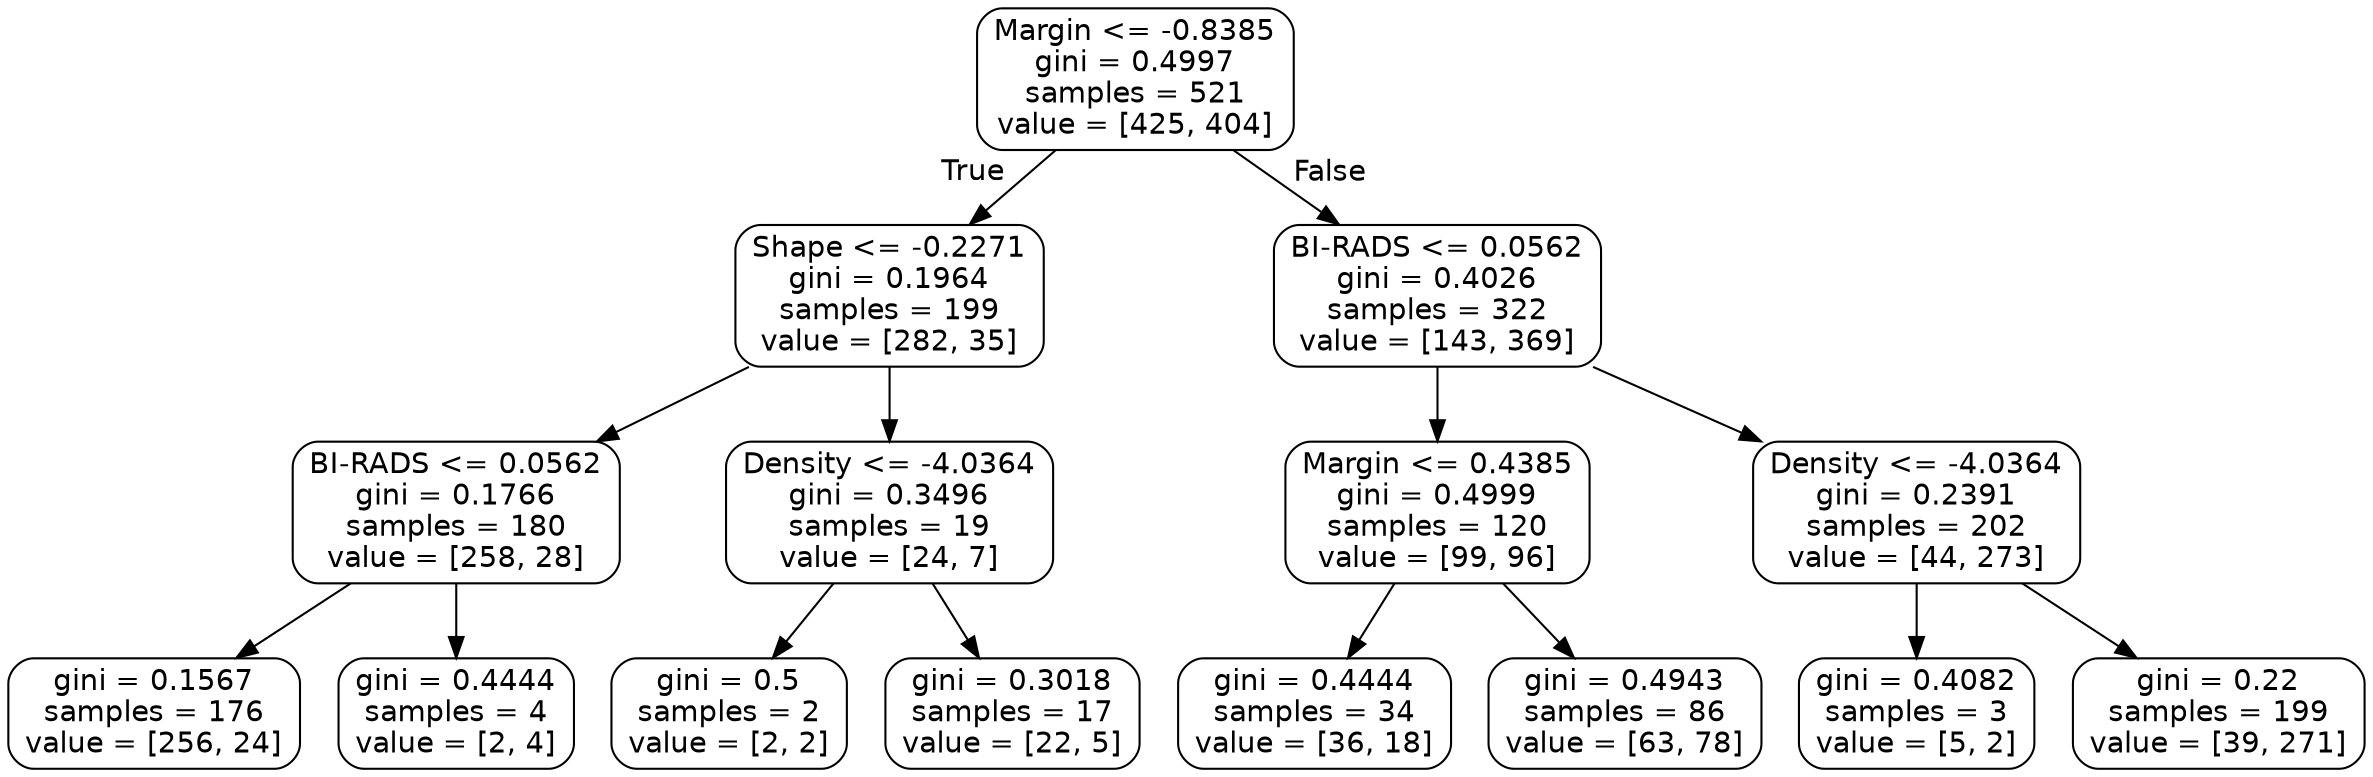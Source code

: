 digraph Tree {
node [shape=box, style="rounded", color="black", fontname=helvetica] ;
edge [fontname=helvetica] ;
0 [label="Margin <= -0.8385\ngini = 0.4997\nsamples = 521\nvalue = [425, 404]"] ;
1 [label="Shape <= -0.2271\ngini = 0.1964\nsamples = 199\nvalue = [282, 35]"] ;
0 -> 1 [labeldistance=2.5, labelangle=45, headlabel="True"] ;
2 [label="BI-RADS <= 0.0562\ngini = 0.1766\nsamples = 180\nvalue = [258, 28]"] ;
1 -> 2 ;
3 [label="gini = 0.1567\nsamples = 176\nvalue = [256, 24]"] ;
2 -> 3 ;
4 [label="gini = 0.4444\nsamples = 4\nvalue = [2, 4]"] ;
2 -> 4 ;
5 [label="Density <= -4.0364\ngini = 0.3496\nsamples = 19\nvalue = [24, 7]"] ;
1 -> 5 ;
6 [label="gini = 0.5\nsamples = 2\nvalue = [2, 2]"] ;
5 -> 6 ;
7 [label="gini = 0.3018\nsamples = 17\nvalue = [22, 5]"] ;
5 -> 7 ;
8 [label="BI-RADS <= 0.0562\ngini = 0.4026\nsamples = 322\nvalue = [143, 369]"] ;
0 -> 8 [labeldistance=2.5, labelangle=-45, headlabel="False"] ;
9 [label="Margin <= 0.4385\ngini = 0.4999\nsamples = 120\nvalue = [99, 96]"] ;
8 -> 9 ;
10 [label="gini = 0.4444\nsamples = 34\nvalue = [36, 18]"] ;
9 -> 10 ;
11 [label="gini = 0.4943\nsamples = 86\nvalue = [63, 78]"] ;
9 -> 11 ;
12 [label="Density <= -4.0364\ngini = 0.2391\nsamples = 202\nvalue = [44, 273]"] ;
8 -> 12 ;
13 [label="gini = 0.4082\nsamples = 3\nvalue = [5, 2]"] ;
12 -> 13 ;
14 [label="gini = 0.22\nsamples = 199\nvalue = [39, 271]"] ;
12 -> 14 ;
}